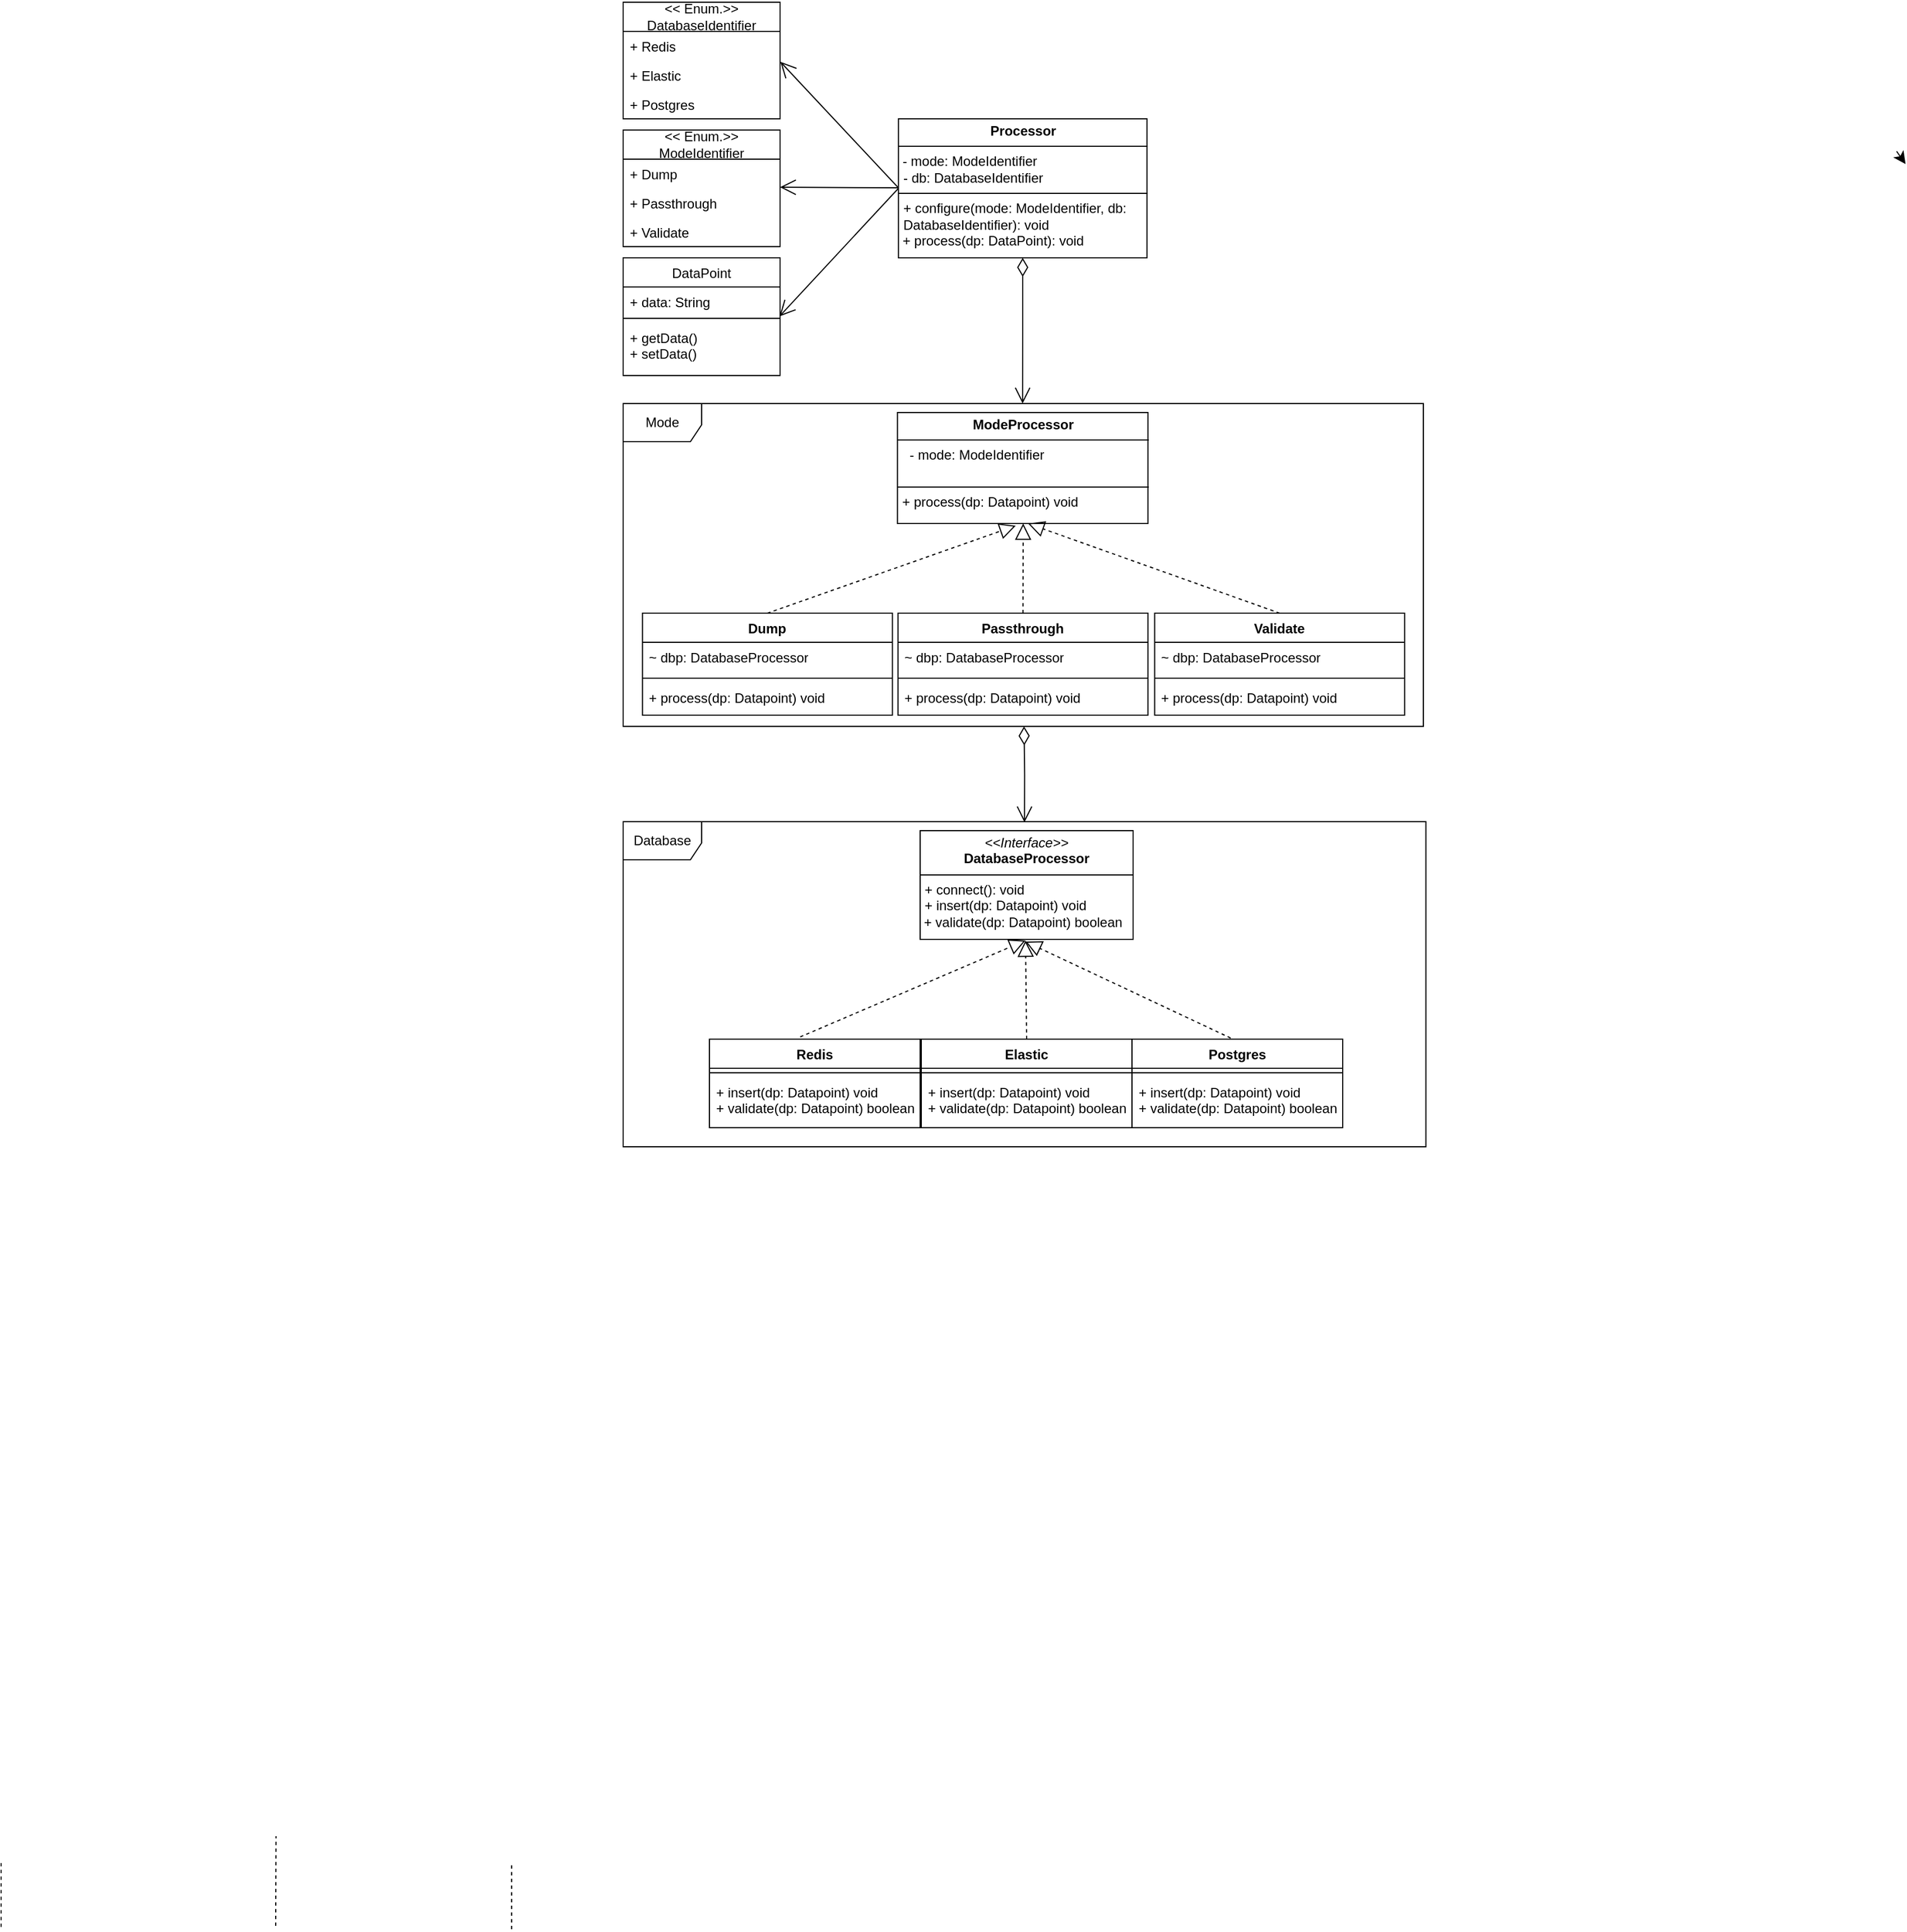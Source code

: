 <mxfile version="24.4.7" type="device">
  <diagram name="페이지-1" id="gyP2Qm4l93YTiOXSIoxf">
    <mxGraphModel dx="2835" dy="1414" grid="0" gridSize="10" guides="1" tooltips="1" connect="1" arrows="1" fold="1" page="0" pageScale="1" pageWidth="827" pageHeight="1169" math="0" shadow="0">
      <root>
        <mxCell id="0" />
        <mxCell id="1" parent="0" />
        <mxCell id="qHIEZ4a4iO3FAtW5zGIe-49" value="Validate" style="swimlane;fontStyle=1;align=center;verticalAlign=top;childLayout=stackLayout;horizontal=1;startSize=26;horizontalStack=0;resizeParent=1;resizeParentMax=0;resizeLast=0;collapsible=1;marginBottom=0;whiteSpace=wrap;html=1;" parent="1" vertex="1">
          <mxGeometry x="-431.75" y="-76" width="223" height="91" as="geometry" />
        </mxCell>
        <mxCell id="qHIEZ4a4iO3FAtW5zGIe-50" value="&lt;div&gt;~ dbp: DatabaseProcessor&lt;div&gt;&lt;br&gt;&lt;/div&gt;&lt;/div&gt;" style="text;strokeColor=none;fillColor=none;align=left;verticalAlign=top;spacingLeft=4;spacingRight=4;overflow=hidden;rotatable=0;points=[[0,0.5],[1,0.5]];portConstraint=eastwest;whiteSpace=wrap;html=1;" parent="qHIEZ4a4iO3FAtW5zGIe-49" vertex="1">
          <mxGeometry y="26" width="223" height="28" as="geometry" />
        </mxCell>
        <mxCell id="qHIEZ4a4iO3FAtW5zGIe-51" value="" style="line;strokeWidth=1;fillColor=none;align=left;verticalAlign=middle;spacingTop=-1;spacingLeft=3;spacingRight=3;rotatable=0;labelPosition=right;points=[];portConstraint=eastwest;strokeColor=inherit;" parent="qHIEZ4a4iO3FAtW5zGIe-49" vertex="1">
          <mxGeometry y="54" width="223" height="8" as="geometry" />
        </mxCell>
        <mxCell id="qHIEZ4a4iO3FAtW5zGIe-52" value="+ process(dp: Datapoint) void" style="text;strokeColor=none;fillColor=none;align=left;verticalAlign=top;spacingLeft=4;spacingRight=4;overflow=hidden;rotatable=0;points=[[0,0.5],[1,0.5]];portConstraint=eastwest;whiteSpace=wrap;html=1;" parent="qHIEZ4a4iO3FAtW5zGIe-49" vertex="1">
          <mxGeometry y="62" width="223" height="29" as="geometry" />
        </mxCell>
        <mxCell id="qHIEZ4a4iO3FAtW5zGIe-82" value="Passthrough" style="swimlane;fontStyle=1;align=center;verticalAlign=top;childLayout=stackLayout;horizontal=1;startSize=26;horizontalStack=0;resizeParent=1;resizeParentMax=0;resizeLast=0;collapsible=1;marginBottom=0;whiteSpace=wrap;html=1;" parent="1" vertex="1">
          <mxGeometry x="-660.75" y="-76" width="223" height="91" as="geometry" />
        </mxCell>
        <mxCell id="qHIEZ4a4iO3FAtW5zGIe-83" value="~ dbp: DatabaseProcessor&lt;div&gt;&lt;br&gt;&lt;/div&gt;" style="text;strokeColor=none;fillColor=none;align=left;verticalAlign=top;spacingLeft=4;spacingRight=4;overflow=hidden;rotatable=0;points=[[0,0.5],[1,0.5]];portConstraint=eastwest;whiteSpace=wrap;html=1;" parent="qHIEZ4a4iO3FAtW5zGIe-82" vertex="1">
          <mxGeometry y="26" width="223" height="28" as="geometry" />
        </mxCell>
        <mxCell id="qHIEZ4a4iO3FAtW5zGIe-84" value="" style="line;strokeWidth=1;fillColor=none;align=left;verticalAlign=middle;spacingTop=-1;spacingLeft=3;spacingRight=3;rotatable=0;labelPosition=right;points=[];portConstraint=eastwest;strokeColor=inherit;" parent="qHIEZ4a4iO3FAtW5zGIe-82" vertex="1">
          <mxGeometry y="54" width="223" height="8" as="geometry" />
        </mxCell>
        <mxCell id="qHIEZ4a4iO3FAtW5zGIe-85" value="+ process(dp: Datapoint) void" style="text;strokeColor=none;fillColor=none;align=left;verticalAlign=top;spacingLeft=4;spacingRight=4;overflow=hidden;rotatable=0;points=[[0,0.5],[1,0.5]];portConstraint=eastwest;whiteSpace=wrap;html=1;" parent="qHIEZ4a4iO3FAtW5zGIe-82" vertex="1">
          <mxGeometry y="62" width="223" height="29" as="geometry" />
        </mxCell>
        <mxCell id="qHIEZ4a4iO3FAtW5zGIe-86" value="Dump" style="swimlane;fontStyle=1;align=center;verticalAlign=top;childLayout=stackLayout;horizontal=1;startSize=26;horizontalStack=0;resizeParent=1;resizeParentMax=0;resizeLast=0;collapsible=1;marginBottom=0;whiteSpace=wrap;html=1;" parent="1" vertex="1">
          <mxGeometry x="-888.75" y="-76" width="223" height="91" as="geometry" />
        </mxCell>
        <mxCell id="qHIEZ4a4iO3FAtW5zGIe-87" value="&lt;div&gt;~ dbp: DatabaseProcessor&lt;div&gt;&lt;br&gt;&lt;/div&gt;&lt;/div&gt;" style="text;strokeColor=none;fillColor=none;align=left;verticalAlign=top;spacingLeft=4;spacingRight=4;overflow=hidden;rotatable=0;points=[[0,0.5],[1,0.5]];portConstraint=eastwest;whiteSpace=wrap;html=1;" parent="qHIEZ4a4iO3FAtW5zGIe-86" vertex="1">
          <mxGeometry y="26" width="223" height="28" as="geometry" />
        </mxCell>
        <mxCell id="qHIEZ4a4iO3FAtW5zGIe-88" value="" style="line;strokeWidth=1;fillColor=none;align=left;verticalAlign=middle;spacingTop=-1;spacingLeft=3;spacingRight=3;rotatable=0;labelPosition=right;points=[];portConstraint=eastwest;strokeColor=inherit;" parent="qHIEZ4a4iO3FAtW5zGIe-86" vertex="1">
          <mxGeometry y="54" width="223" height="8" as="geometry" />
        </mxCell>
        <mxCell id="qHIEZ4a4iO3FAtW5zGIe-89" value="+ process(dp: Datapoint) void" style="text;strokeColor=none;fillColor=none;align=left;verticalAlign=top;spacingLeft=4;spacingRight=4;overflow=hidden;rotatable=0;points=[[0,0.5],[1,0.5]];portConstraint=eastwest;whiteSpace=wrap;html=1;" parent="qHIEZ4a4iO3FAtW5zGIe-86" vertex="1">
          <mxGeometry y="62" width="223" height="29" as="geometry" />
        </mxCell>
        <mxCell id="qHIEZ4a4iO3FAtW5zGIe-105" style="edgeStyle=none;curved=1;rounded=0;orthogonalLoop=1;jettySize=auto;html=1;exitX=0.75;exitY=0;exitDx=0;exitDy=0;entryX=0.787;entryY=0.055;entryDx=0;entryDy=0;entryPerimeter=0;fontSize=12;startSize=8;endSize=8;" parent="1" edge="1">
          <mxGeometry relative="1" as="geometry">
            <mxPoint x="230.25" y="-488" as="sourcePoint" />
            <mxPoint x="238.205" y="-476.67" as="targetPoint" />
          </mxGeometry>
        </mxCell>
        <mxCell id="qHIEZ4a4iO3FAtW5zGIe-117" value="&lt;p style=&quot;margin:0px;margin-top:4px;text-align:center;&quot;&gt;&lt;b&gt;Processor&lt;/b&gt;&lt;/p&gt;&lt;hr size=&quot;1&quot; style=&quot;border-style:solid;&quot;&gt;&amp;nbsp;- mode: ModeIdentifier&lt;p style=&quot;margin:0px;margin-left:4px;&quot;&gt;&lt;span data-darkreader-inline-color=&quot;&quot; data-darkreader-inline-bgcolor=&quot;&quot; style=&quot;background-color: initial; color: rgb(0, 0, 0); --darkreader-inline-bgcolor: initial; --darkreader-inline-color: #e8e6e3;&quot;&gt;- db:&amp;nbsp;&lt;/span&gt;&lt;span style=&quot;color: rgb(0, 0, 0); --darkreader-inline-color: #e8e6e3;&quot; data-darkreader-inline-color=&quot;&quot;&gt;DatabaseIdentifier&lt;/span&gt;&lt;/p&gt;&lt;hr size=&quot;1&quot; style=&quot;border-style:solid;&quot;&gt;&lt;p style=&quot;margin:0px;margin-left:4px;&quot;&gt;+ configure(mode: ModeIdentifier, db: DatabaseIdentifier): void&lt;/p&gt;&lt;div&gt;&amp;nbsp;+ process(dp: DataPoint): void&lt;/div&gt;" style="verticalAlign=top;align=left;overflow=fill;html=1;whiteSpace=wrap;" parent="1" vertex="1">
          <mxGeometry x="-660.37" y="-517" width="221.75" height="124" as="geometry" />
        </mxCell>
        <mxCell id="s2dWcAON0RRAHnOSFUmc-4" value="&lt;p style=&quot;margin:0px;margin-top:4px;text-align:center;&quot;&gt;&lt;i&gt;&amp;lt;&amp;lt;Interface&amp;gt;&amp;gt;&lt;/i&gt;&lt;br&gt;&lt;span style=&quot;font-weight: 700;&quot;&gt;DatabaseProcessor&lt;/span&gt;&lt;br&gt;&lt;/p&gt;&lt;hr size=&quot;1&quot; style=&quot;border-style:solid;&quot;&gt;&lt;p style=&quot;margin:0px;margin-left:4px;&quot;&gt;&lt;/p&gt;&lt;p style=&quot;margin: 0px 0px 0px 4px;&quot;&gt;+ connect(): void&lt;/p&gt;&lt;p style=&quot;margin:0px;margin-left:4px;&quot;&gt;+ insert(dp: Datapoint) void&lt;/p&gt;&lt;div&gt;&amp;nbsp;+ validate(dp: Datapoint) boolean&lt;/div&gt;" style="verticalAlign=top;align=left;overflow=fill;html=1;whiteSpace=wrap;" parent="1" vertex="1">
          <mxGeometry x="-641" y="118" width="190" height="97" as="geometry" />
        </mxCell>
        <mxCell id="s2dWcAON0RRAHnOSFUmc-5" value="Redis" style="swimlane;fontStyle=1;align=center;verticalAlign=top;childLayout=stackLayout;horizontal=1;startSize=26;horizontalStack=0;resizeParent=1;resizeParentMax=0;resizeLast=0;collapsible=1;marginBottom=0;whiteSpace=wrap;html=1;" parent="1" vertex="1">
          <mxGeometry x="-829" y="304" width="188" height="79" as="geometry" />
        </mxCell>
        <mxCell id="s2dWcAON0RRAHnOSFUmc-6" value="" style="line;strokeWidth=1;fillColor=none;align=left;verticalAlign=middle;spacingTop=-1;spacingLeft=3;spacingRight=3;rotatable=0;labelPosition=right;points=[];portConstraint=eastwest;strokeColor=inherit;" parent="s2dWcAON0RRAHnOSFUmc-5" vertex="1">
          <mxGeometry y="26" width="188" height="8" as="geometry" />
        </mxCell>
        <mxCell id="s2dWcAON0RRAHnOSFUmc-7" value="+ insert(dp: Datapoint) void&lt;div&gt;+ validate(dp: Datapoint) boolean&lt;/div&gt;" style="text;strokeColor=none;fillColor=none;align=left;verticalAlign=top;spacingLeft=4;spacingRight=4;overflow=hidden;rotatable=0;points=[[0,0.5],[1,0.5]];portConstraint=eastwest;whiteSpace=wrap;html=1;" parent="s2dWcAON0RRAHnOSFUmc-5" vertex="1">
          <mxGeometry y="34" width="188" height="45" as="geometry" />
        </mxCell>
        <mxCell id="s2dWcAON0RRAHnOSFUmc-8" value="" style="endArrow=block;dashed=1;endFill=0;endSize=12;html=1;rounded=0;fontSize=12;curved=1;exitX=0.5;exitY=0;exitDx=0;exitDy=0;entryX=0.5;entryY=1;entryDx=0;entryDy=0;" parent="1" source="s2dWcAON0RRAHnOSFUmc-12" edge="1">
          <mxGeometry width="160" relative="1" as="geometry">
            <mxPoint x="-547.328" y="296" as="sourcePoint" />
            <mxPoint x="-547" y="216" as="targetPoint" />
          </mxGeometry>
        </mxCell>
        <mxCell id="s2dWcAON0RRAHnOSFUmc-9" value="" style="endArrow=block;dashed=1;endFill=0;endSize=12;html=1;rounded=0;fontSize=12;curved=1;exitX=0.5;exitY=0;exitDx=0;exitDy=0;entryX=0.5;entryY=1;entryDx=0;entryDy=0;" parent="1" edge="1">
          <mxGeometry width="160" relative="1" as="geometry">
            <mxPoint x="-748" y="302" as="sourcePoint" />
            <mxPoint x="-547" y="216" as="targetPoint" />
          </mxGeometry>
        </mxCell>
        <mxCell id="s2dWcAON0RRAHnOSFUmc-10" value="" style="endArrow=block;dashed=1;endFill=0;endSize=12;html=1;rounded=0;fontSize=12;curved=1;exitX=0.5;exitY=0;exitDx=0;exitDy=0;" parent="1" edge="1">
          <mxGeometry width="160" relative="1" as="geometry">
            <mxPoint x="-364" y="303" as="sourcePoint" />
            <mxPoint x="-547" y="217" as="targetPoint" />
          </mxGeometry>
        </mxCell>
        <mxCell id="s2dWcAON0RRAHnOSFUmc-11" value="Database" style="shape=umlFrame;whiteSpace=wrap;html=1;pointerEvents=0;width=70;height=34;" parent="1" vertex="1">
          <mxGeometry x="-906" y="110" width="716.25" height="290" as="geometry" />
        </mxCell>
        <mxCell id="s2dWcAON0RRAHnOSFUmc-12" value="Elastic" style="swimlane;fontStyle=1;align=center;verticalAlign=top;childLayout=stackLayout;horizontal=1;startSize=26;horizontalStack=0;resizeParent=1;resizeParentMax=0;resizeLast=0;collapsible=1;marginBottom=0;whiteSpace=wrap;html=1;" parent="1" vertex="1">
          <mxGeometry x="-640" y="304" width="188" height="79" as="geometry" />
        </mxCell>
        <mxCell id="s2dWcAON0RRAHnOSFUmc-13" value="" style="line;strokeWidth=1;fillColor=none;align=left;verticalAlign=middle;spacingTop=-1;spacingLeft=3;spacingRight=3;rotatable=0;labelPosition=right;points=[];portConstraint=eastwest;strokeColor=inherit;" parent="s2dWcAON0RRAHnOSFUmc-12" vertex="1">
          <mxGeometry y="26" width="188" height="8" as="geometry" />
        </mxCell>
        <mxCell id="s2dWcAON0RRAHnOSFUmc-14" value="+ insert(dp: Datapoint) void&lt;div&gt;+ validate(dp: Datapoint) boolean&lt;/div&gt;" style="text;strokeColor=none;fillColor=none;align=left;verticalAlign=top;spacingLeft=4;spacingRight=4;overflow=hidden;rotatable=0;points=[[0,0.5],[1,0.5]];portConstraint=eastwest;whiteSpace=wrap;html=1;" parent="s2dWcAON0RRAHnOSFUmc-12" vertex="1">
          <mxGeometry y="34" width="188" height="45" as="geometry" />
        </mxCell>
        <mxCell id="s2dWcAON0RRAHnOSFUmc-15" value="Postgres" style="swimlane;fontStyle=1;align=center;verticalAlign=top;childLayout=stackLayout;horizontal=1;startSize=26;horizontalStack=0;resizeParent=1;resizeParentMax=0;resizeLast=0;collapsible=1;marginBottom=0;whiteSpace=wrap;html=1;" parent="1" vertex="1">
          <mxGeometry x="-452" y="304" width="188" height="79" as="geometry" />
        </mxCell>
        <mxCell id="s2dWcAON0RRAHnOSFUmc-16" value="" style="line;strokeWidth=1;fillColor=none;align=left;verticalAlign=middle;spacingTop=-1;spacingLeft=3;spacingRight=3;rotatable=0;labelPosition=right;points=[];portConstraint=eastwest;strokeColor=inherit;" parent="s2dWcAON0RRAHnOSFUmc-15" vertex="1">
          <mxGeometry y="26" width="188" height="8" as="geometry" />
        </mxCell>
        <mxCell id="s2dWcAON0RRAHnOSFUmc-17" value="+ insert(dp: Datapoint) void&lt;div&gt;+ validate(dp: Datapoint) boolean&lt;/div&gt;" style="text;strokeColor=none;fillColor=none;align=left;verticalAlign=top;spacingLeft=4;spacingRight=4;overflow=hidden;rotatable=0;points=[[0,0.5],[1,0.5]];portConstraint=eastwest;whiteSpace=wrap;html=1;" parent="s2dWcAON0RRAHnOSFUmc-15" vertex="1">
          <mxGeometry y="34" width="188" height="45" as="geometry" />
        </mxCell>
        <mxCell id="s2dWcAON0RRAHnOSFUmc-18" value="" style="endArrow=none;dashed=1;html=1;rounded=0;exitX=0.5;exitY=0;exitDx=0;exitDy=0;" parent="1" edge="1">
          <mxGeometry width="50" height="50" relative="1" as="geometry">
            <mxPoint x="-1461" y="1096" as="sourcePoint" />
            <mxPoint x="-1461" y="1039" as="targetPoint" />
          </mxGeometry>
        </mxCell>
        <mxCell id="s2dWcAON0RRAHnOSFUmc-30" value="Mode" style="shape=umlFrame;whiteSpace=wrap;html=1;pointerEvents=0;width=70;height=34;" parent="1" vertex="1">
          <mxGeometry x="-906" y="-263" width="714" height="288" as="geometry" />
        </mxCell>
        <mxCell id="s2dWcAON0RRAHnOSFUmc-36" value="" style="endArrow=none;dashed=1;html=1;rounded=0;exitX=0.5;exitY=0;exitDx=0;exitDy=0;entryX=0.5;entryY=1;entryDx=0;entryDy=0;" parent="1" edge="1">
          <mxGeometry width="50" height="50" relative="1" as="geometry">
            <mxPoint x="-1216.04" y="1095" as="sourcePoint" />
            <mxPoint x="-1215.72" y="1015" as="targetPoint" />
          </mxGeometry>
        </mxCell>
        <mxCell id="s2dWcAON0RRAHnOSFUmc-37" value="" style="endArrow=none;dashed=1;html=1;rounded=0;exitX=0.5;exitY=0;exitDx=0;exitDy=0;" parent="1" edge="1">
          <mxGeometry width="50" height="50" relative="1" as="geometry">
            <mxPoint x="-1005.5" y="1098" as="sourcePoint" />
            <mxPoint x="-1005.5" y="1041" as="targetPoint" />
          </mxGeometry>
        </mxCell>
        <mxCell id="s2dWcAON0RRAHnOSFUmc-38" value="" style="endArrow=open;html=1;endSize=12;startArrow=diamondThin;startSize=14;startFill=0;edgeStyle=orthogonalEdgeStyle;align=left;verticalAlign=bottom;rounded=0;entryX=0.5;entryY=0.002;entryDx=0;entryDy=0;entryPerimeter=0;" parent="1" edge="1">
          <mxGeometry x="-1" y="3" relative="1" as="geometry">
            <mxPoint x="-548.3" y="25" as="sourcePoint" />
            <mxPoint x="-547.93" y="110.58" as="targetPoint" />
          </mxGeometry>
        </mxCell>
        <mxCell id="s2dWcAON0RRAHnOSFUmc-45" value="&lt;p style=&quot;margin:0px;margin-top:4px;text-align:center;&quot;&gt;&lt;b&gt;ModeProcessor&lt;/b&gt;&lt;/p&gt;&lt;hr size=&quot;1&quot; style=&quot;border-style:solid;&quot;&gt;&lt;p style=&quot;margin:0px;margin-left:4px;&quot;&gt;&amp;nbsp;&lt;span data-darkreader-inline-color=&quot;&quot; data-darkreader-inline-bgcolor=&quot;&quot; style=&quot;background-color: initial; color: rgb(0, 0, 0); --darkreader-inline-bgcolor: initial; --darkreader-inline-color: #e8e6e3;&quot;&gt;&amp;nbsp;- mode: ModeIdentifier&lt;/span&gt;&lt;/p&gt;&lt;div&gt;&lt;span data-darkreader-inline-color=&quot;&quot; data-darkreader-inline-bgcolor=&quot;&quot; style=&quot;background-color: initial; color: rgb(0, 0, 0); --darkreader-inline-bgcolor: initial; --darkreader-inline-color: #e8e6e3;&quot;&gt;&lt;br&gt;&lt;/span&gt;&lt;/div&gt;&lt;hr size=&quot;1&quot; style=&quot;border-style:solid;&quot;&gt;&lt;p style=&quot;margin:0px;margin-left:4px;&quot;&gt;+&amp;nbsp;&lt;span data-darkreader-inline-color=&quot;&quot; data-darkreader-inline-bgcolor=&quot;&quot; style=&quot;background-color: initial; color: rgb(0, 0, 0); --darkreader-inline-bgcolor: initial; --darkreader-inline-color: #e8e6e3;&quot;&gt;process(dp: Datapoint) void&lt;/span&gt;&lt;/p&gt;" style="verticalAlign=top;align=left;overflow=fill;html=1;whiteSpace=wrap;" parent="1" vertex="1">
          <mxGeometry x="-661.25" y="-255" width="223.5" height="99" as="geometry" />
        </mxCell>
        <mxCell id="s2dWcAON0RRAHnOSFUmc-52" value="" style="endArrow=block;dashed=1;endFill=0;endSize=12;html=1;rounded=0;entryX=0.349;entryY=1.03;entryDx=0;entryDy=0;entryPerimeter=0;exitX=0.5;exitY=0;exitDx=0;exitDy=0;" parent="1" source="qHIEZ4a4iO3FAtW5zGIe-82" edge="1">
          <mxGeometry width="160" relative="1" as="geometry">
            <mxPoint x="-548.41" y="-88.87" as="sourcePoint" />
            <mxPoint x="-549.083" y="-156.0" as="targetPoint" />
          </mxGeometry>
        </mxCell>
        <mxCell id="s2dWcAON0RRAHnOSFUmc-54" value="" style="endArrow=block;dashed=1;endFill=0;endSize=12;html=1;rounded=0;fontSize=12;curved=1;exitX=0.5;exitY=0;exitDx=0;exitDy=0;entryX=0.5;entryY=1;entryDx=0;entryDy=0;" parent="1" source="qHIEZ4a4iO3FAtW5zGIe-86" edge="1">
          <mxGeometry width="160" relative="1" as="geometry">
            <mxPoint x="-756.75" y="-68" as="sourcePoint" />
            <mxPoint x="-555.75" y="-154" as="targetPoint" />
          </mxGeometry>
        </mxCell>
        <mxCell id="s2dWcAON0RRAHnOSFUmc-55" value="" style="endArrow=block;dashed=1;endFill=0;endSize=12;html=1;rounded=0;fontSize=12;curved=1;exitX=0.5;exitY=0;exitDx=0;exitDy=0;" parent="1" source="qHIEZ4a4iO3FAtW5zGIe-49" edge="1">
          <mxGeometry width="160" relative="1" as="geometry">
            <mxPoint x="-361.75" y="-70" as="sourcePoint" />
            <mxPoint x="-544.75" y="-156" as="targetPoint" />
          </mxGeometry>
        </mxCell>
        <mxCell id="s2dWcAON0RRAHnOSFUmc-58" value="&lt;div&gt;&lt;span style=&quot;text-align: left;&quot;&gt;&amp;lt;&amp;lt; Enum.&amp;gt;&amp;gt;&lt;/span&gt;&lt;/div&gt;&lt;span style=&quot;text-align: left;&quot;&gt;ModeIdentifier&lt;/span&gt;" style="swimlane;fontStyle=0;childLayout=stackLayout;horizontal=1;startSize=26;fillColor=none;horizontalStack=0;resizeParent=1;resizeParentMax=0;resizeLast=0;collapsible=1;marginBottom=0;whiteSpace=wrap;html=1;" parent="1" vertex="1">
          <mxGeometry x="-906" y="-507" width="140" height="104" as="geometry" />
        </mxCell>
        <mxCell id="s2dWcAON0RRAHnOSFUmc-59" value="+ Dump" style="text;strokeColor=none;fillColor=none;align=left;verticalAlign=top;spacingLeft=4;spacingRight=4;overflow=hidden;rotatable=0;points=[[0,0.5],[1,0.5]];portConstraint=eastwest;whiteSpace=wrap;html=1;" parent="s2dWcAON0RRAHnOSFUmc-58" vertex="1">
          <mxGeometry y="26" width="140" height="26" as="geometry" />
        </mxCell>
        <mxCell id="s2dWcAON0RRAHnOSFUmc-60" value="+ Passthrough" style="text;strokeColor=none;fillColor=none;align=left;verticalAlign=top;spacingLeft=4;spacingRight=4;overflow=hidden;rotatable=0;points=[[0,0.5],[1,0.5]];portConstraint=eastwest;whiteSpace=wrap;html=1;" parent="s2dWcAON0RRAHnOSFUmc-58" vertex="1">
          <mxGeometry y="52" width="140" height="26" as="geometry" />
        </mxCell>
        <mxCell id="s2dWcAON0RRAHnOSFUmc-61" value="+ Validate" style="text;strokeColor=none;fillColor=none;align=left;verticalAlign=top;spacingLeft=4;spacingRight=4;overflow=hidden;rotatable=0;points=[[0,0.5],[1,0.5]];portConstraint=eastwest;whiteSpace=wrap;html=1;" parent="s2dWcAON0RRAHnOSFUmc-58" vertex="1">
          <mxGeometry y="78" width="140" height="26" as="geometry" />
        </mxCell>
        <mxCell id="s2dWcAON0RRAHnOSFUmc-62" value="&lt;div&gt;&lt;span style=&quot;text-align: left;&quot;&gt;&amp;lt;&amp;lt; Enum.&amp;gt;&amp;gt;&lt;/span&gt;&lt;/div&gt;&lt;span style=&quot;text-align: left;&quot;&gt;DatabaseIdentifier&lt;/span&gt;" style="swimlane;fontStyle=0;childLayout=stackLayout;horizontal=1;startSize=26;fillColor=none;horizontalStack=0;resizeParent=1;resizeParentMax=0;resizeLast=0;collapsible=1;marginBottom=0;whiteSpace=wrap;html=1;" parent="1" vertex="1">
          <mxGeometry x="-906" y="-621" width="140" height="104" as="geometry" />
        </mxCell>
        <mxCell id="s2dWcAON0RRAHnOSFUmc-63" value="+ Redis" style="text;strokeColor=none;fillColor=none;align=left;verticalAlign=top;spacingLeft=4;spacingRight=4;overflow=hidden;rotatable=0;points=[[0,0.5],[1,0.5]];portConstraint=eastwest;whiteSpace=wrap;html=1;" parent="s2dWcAON0RRAHnOSFUmc-62" vertex="1">
          <mxGeometry y="26" width="140" height="26" as="geometry" />
        </mxCell>
        <mxCell id="s2dWcAON0RRAHnOSFUmc-64" value="+ Elastic" style="text;strokeColor=none;fillColor=none;align=left;verticalAlign=top;spacingLeft=4;spacingRight=4;overflow=hidden;rotatable=0;points=[[0,0.5],[1,0.5]];portConstraint=eastwest;whiteSpace=wrap;html=1;" parent="s2dWcAON0RRAHnOSFUmc-62" vertex="1">
          <mxGeometry y="52" width="140" height="26" as="geometry" />
        </mxCell>
        <mxCell id="s2dWcAON0RRAHnOSFUmc-65" value="+ Postgres" style="text;strokeColor=none;fillColor=none;align=left;verticalAlign=top;spacingLeft=4;spacingRight=4;overflow=hidden;rotatable=0;points=[[0,0.5],[1,0.5]];portConstraint=eastwest;whiteSpace=wrap;html=1;" parent="s2dWcAON0RRAHnOSFUmc-62" vertex="1">
          <mxGeometry y="78" width="140" height="26" as="geometry" />
        </mxCell>
        <mxCell id="s2dWcAON0RRAHnOSFUmc-83" value="&lt;span style=&quot;font-weight: 400; text-align: left;&quot;&gt;DataPoint&lt;/span&gt;" style="swimlane;fontStyle=1;align=center;verticalAlign=top;childLayout=stackLayout;horizontal=1;startSize=26;horizontalStack=0;resizeParent=1;resizeParentMax=0;resizeLast=0;collapsible=1;marginBottom=0;whiteSpace=wrap;html=1;" parent="1" vertex="1">
          <mxGeometry x="-906" y="-393" width="140" height="105" as="geometry" />
        </mxCell>
        <mxCell id="s2dWcAON0RRAHnOSFUmc-84" value="+ data: String" style="text;strokeColor=none;fillColor=none;align=left;verticalAlign=top;spacingLeft=4;spacingRight=4;overflow=hidden;rotatable=0;points=[[0,0.5],[1,0.5]];portConstraint=eastwest;whiteSpace=wrap;html=1;" parent="s2dWcAON0RRAHnOSFUmc-83" vertex="1">
          <mxGeometry y="26" width="140" height="24" as="geometry" />
        </mxCell>
        <mxCell id="s2dWcAON0RRAHnOSFUmc-85" value="" style="line;strokeWidth=1;fillColor=none;align=left;verticalAlign=middle;spacingTop=-1;spacingLeft=3;spacingRight=3;rotatable=0;labelPosition=right;points=[];portConstraint=eastwest;strokeColor=inherit;" parent="s2dWcAON0RRAHnOSFUmc-83" vertex="1">
          <mxGeometry y="50" width="140" height="8" as="geometry" />
        </mxCell>
        <mxCell id="s2dWcAON0RRAHnOSFUmc-86" value="+ getData()&lt;div&gt;+ setData()&lt;/div&gt;" style="text;strokeColor=none;fillColor=none;align=left;verticalAlign=top;spacingLeft=4;spacingRight=4;overflow=hidden;rotatable=0;points=[[0,0.5],[1,0.5]];portConstraint=eastwest;whiteSpace=wrap;html=1;" parent="s2dWcAON0RRAHnOSFUmc-83" vertex="1">
          <mxGeometry y="58" width="140" height="47" as="geometry" />
        </mxCell>
        <mxCell id="s2dWcAON0RRAHnOSFUmc-91" value="" style="endArrow=open;endFill=1;endSize=12;html=1;rounded=0;exitX=0.995;exitY=-0.015;exitDx=0;exitDy=0;exitPerimeter=0;" parent="1" edge="1">
          <mxGeometry width="160" relative="1" as="geometry">
            <mxPoint x="-660.75" y="-455.46" as="sourcePoint" />
            <mxPoint x="-766" y="-456" as="targetPoint" />
          </mxGeometry>
        </mxCell>
        <mxCell id="s2dWcAON0RRAHnOSFUmc-92" value="" style="endArrow=open;endFill=1;endSize=12;html=1;rounded=0;exitX=0;exitY=0.5;exitDx=0;exitDy=0;" parent="1" source="qHIEZ4a4iO3FAtW5zGIe-117" edge="1">
          <mxGeometry width="160" relative="1" as="geometry">
            <mxPoint x="-664" y="-447" as="sourcePoint" />
            <mxPoint x="-766.5" y="-340.8" as="targetPoint" />
          </mxGeometry>
        </mxCell>
        <mxCell id="s2dWcAON0RRAHnOSFUmc-93" value="" style="endArrow=open;endFill=1;endSize=12;html=1;rounded=0;exitX=-0.003;exitY=0.491;exitDx=0;exitDy=0;exitPerimeter=0;entryX=1.002;entryY=1.043;entryDx=0;entryDy=0;entryPerimeter=0;" parent="1" source="qHIEZ4a4iO3FAtW5zGIe-117" target="s2dWcAON0RRAHnOSFUmc-63" edge="1">
          <mxGeometry width="160" relative="1" as="geometry">
            <mxPoint x="-687" y="-513" as="sourcePoint" />
            <mxPoint x="-766" y="-568" as="targetPoint" />
          </mxGeometry>
        </mxCell>
        <mxCell id="zqt7Og1Ovo2LAE_rDs4D-1" value="" style="endArrow=open;html=1;endSize=12;startArrow=diamondThin;startSize=14;startFill=0;edgeStyle=orthogonalEdgeStyle;align=left;verticalAlign=bottom;rounded=0;entryX=0.5;entryY=0.002;entryDx=0;entryDy=0;entryPerimeter=0;exitX=0.5;exitY=1;exitDx=0;exitDy=0;" edge="1" parent="1" source="qHIEZ4a4iO3FAtW5zGIe-117">
          <mxGeometry x="-1" y="3" relative="1" as="geometry">
            <mxPoint x="-549.95" y="-348.58" as="sourcePoint" />
            <mxPoint x="-549.58" y="-263.0" as="targetPoint" />
          </mxGeometry>
        </mxCell>
      </root>
    </mxGraphModel>
  </diagram>
</mxfile>
